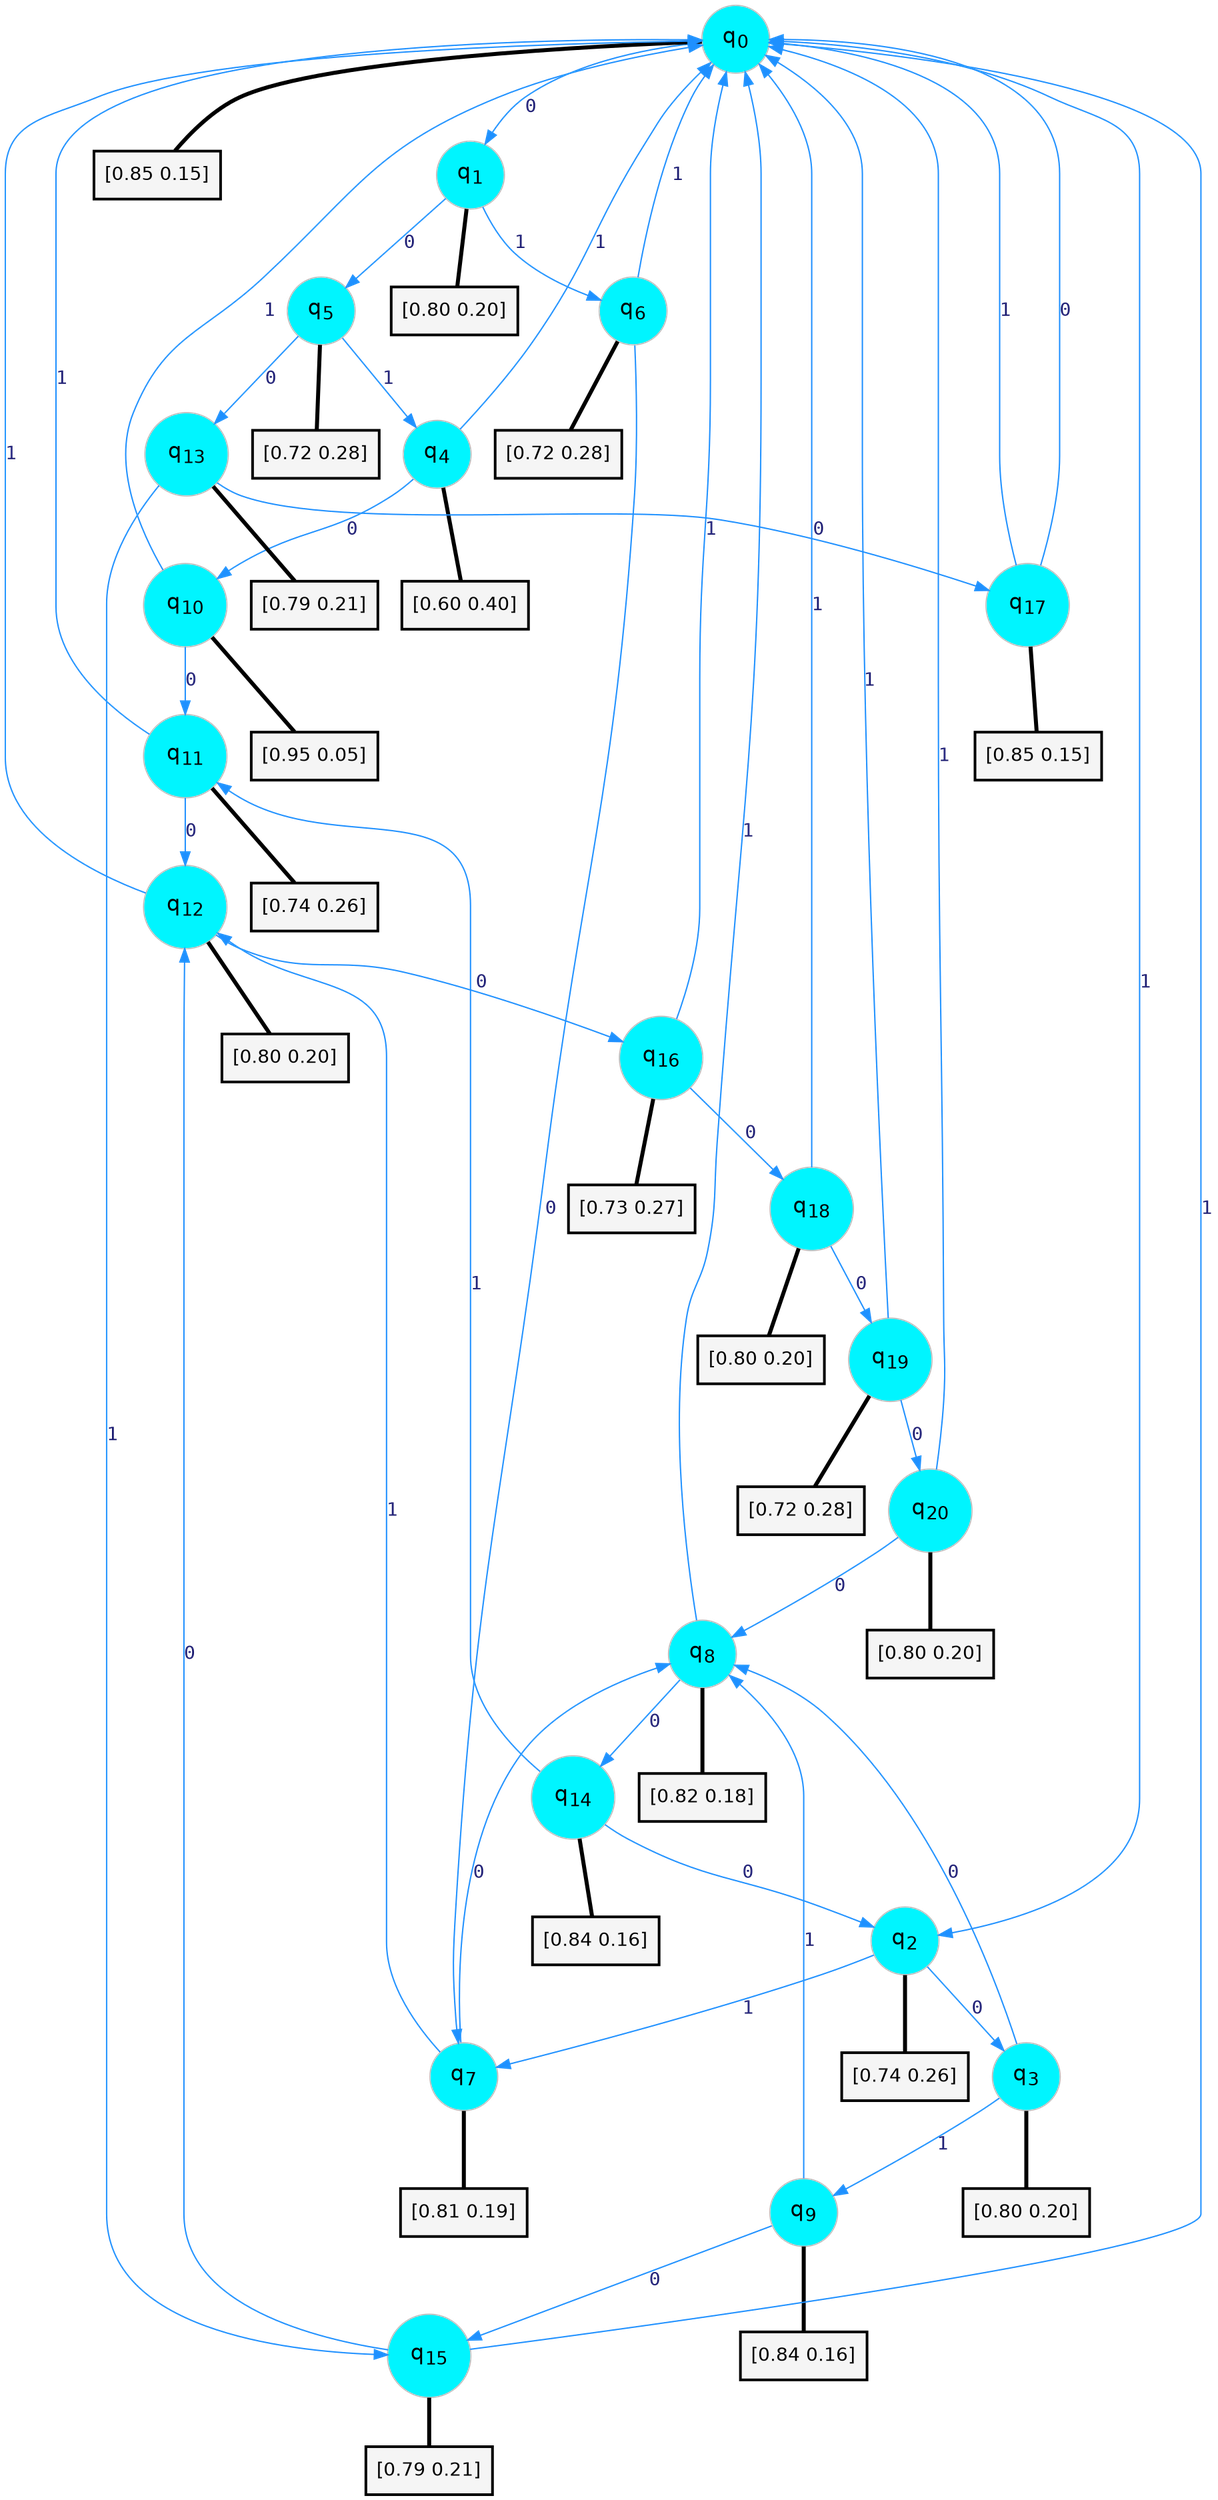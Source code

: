 digraph G {
graph [
bgcolor=transparent, dpi=300, rankdir=TD, size="40,25"];
node [
color=gray, fillcolor=turquoise1, fontcolor=black, fontname=Helvetica, fontsize=16, fontweight=bold, shape=circle, style=filled];
edge [
arrowsize=1, color=dodgerblue1, fontcolor=midnightblue, fontname=courier, fontweight=bold, penwidth=1, style=solid, weight=20];
0[label=<q<SUB>0</SUB>>];
1[label=<q<SUB>1</SUB>>];
2[label=<q<SUB>2</SUB>>];
3[label=<q<SUB>3</SUB>>];
4[label=<q<SUB>4</SUB>>];
5[label=<q<SUB>5</SUB>>];
6[label=<q<SUB>6</SUB>>];
7[label=<q<SUB>7</SUB>>];
8[label=<q<SUB>8</SUB>>];
9[label=<q<SUB>9</SUB>>];
10[label=<q<SUB>10</SUB>>];
11[label=<q<SUB>11</SUB>>];
12[label=<q<SUB>12</SUB>>];
13[label=<q<SUB>13</SUB>>];
14[label=<q<SUB>14</SUB>>];
15[label=<q<SUB>15</SUB>>];
16[label=<q<SUB>16</SUB>>];
17[label=<q<SUB>17</SUB>>];
18[label=<q<SUB>18</SUB>>];
19[label=<q<SUB>19</SUB>>];
20[label=<q<SUB>20</SUB>>];
21[label="[0.85 0.15]", shape=box,fontcolor=black, fontname=Helvetica, fontsize=14, penwidth=2, fillcolor=whitesmoke,color=black];
22[label="[0.80 0.20]", shape=box,fontcolor=black, fontname=Helvetica, fontsize=14, penwidth=2, fillcolor=whitesmoke,color=black];
23[label="[0.74 0.26]", shape=box,fontcolor=black, fontname=Helvetica, fontsize=14, penwidth=2, fillcolor=whitesmoke,color=black];
24[label="[0.80 0.20]", shape=box,fontcolor=black, fontname=Helvetica, fontsize=14, penwidth=2, fillcolor=whitesmoke,color=black];
25[label="[0.60 0.40]", shape=box,fontcolor=black, fontname=Helvetica, fontsize=14, penwidth=2, fillcolor=whitesmoke,color=black];
26[label="[0.72 0.28]", shape=box,fontcolor=black, fontname=Helvetica, fontsize=14, penwidth=2, fillcolor=whitesmoke,color=black];
27[label="[0.72 0.28]", shape=box,fontcolor=black, fontname=Helvetica, fontsize=14, penwidth=2, fillcolor=whitesmoke,color=black];
28[label="[0.81 0.19]", shape=box,fontcolor=black, fontname=Helvetica, fontsize=14, penwidth=2, fillcolor=whitesmoke,color=black];
29[label="[0.82 0.18]", shape=box,fontcolor=black, fontname=Helvetica, fontsize=14, penwidth=2, fillcolor=whitesmoke,color=black];
30[label="[0.84 0.16]", shape=box,fontcolor=black, fontname=Helvetica, fontsize=14, penwidth=2, fillcolor=whitesmoke,color=black];
31[label="[0.95 0.05]", shape=box,fontcolor=black, fontname=Helvetica, fontsize=14, penwidth=2, fillcolor=whitesmoke,color=black];
32[label="[0.74 0.26]", shape=box,fontcolor=black, fontname=Helvetica, fontsize=14, penwidth=2, fillcolor=whitesmoke,color=black];
33[label="[0.80 0.20]", shape=box,fontcolor=black, fontname=Helvetica, fontsize=14, penwidth=2, fillcolor=whitesmoke,color=black];
34[label="[0.79 0.21]", shape=box,fontcolor=black, fontname=Helvetica, fontsize=14, penwidth=2, fillcolor=whitesmoke,color=black];
35[label="[0.84 0.16]", shape=box,fontcolor=black, fontname=Helvetica, fontsize=14, penwidth=2, fillcolor=whitesmoke,color=black];
36[label="[0.79 0.21]", shape=box,fontcolor=black, fontname=Helvetica, fontsize=14, penwidth=2, fillcolor=whitesmoke,color=black];
37[label="[0.73 0.27]", shape=box,fontcolor=black, fontname=Helvetica, fontsize=14, penwidth=2, fillcolor=whitesmoke,color=black];
38[label="[0.85 0.15]", shape=box,fontcolor=black, fontname=Helvetica, fontsize=14, penwidth=2, fillcolor=whitesmoke,color=black];
39[label="[0.80 0.20]", shape=box,fontcolor=black, fontname=Helvetica, fontsize=14, penwidth=2, fillcolor=whitesmoke,color=black];
40[label="[0.72 0.28]", shape=box,fontcolor=black, fontname=Helvetica, fontsize=14, penwidth=2, fillcolor=whitesmoke,color=black];
41[label="[0.80 0.20]", shape=box,fontcolor=black, fontname=Helvetica, fontsize=14, penwidth=2, fillcolor=whitesmoke,color=black];
0->1 [label=0];
0->2 [label=1];
0->21 [arrowhead=none, penwidth=3,color=black];
1->5 [label=0];
1->6 [label=1];
1->22 [arrowhead=none, penwidth=3,color=black];
2->3 [label=0];
2->7 [label=1];
2->23 [arrowhead=none, penwidth=3,color=black];
3->8 [label=0];
3->9 [label=1];
3->24 [arrowhead=none, penwidth=3,color=black];
4->10 [label=0];
4->0 [label=1];
4->25 [arrowhead=none, penwidth=3,color=black];
5->13 [label=0];
5->4 [label=1];
5->26 [arrowhead=none, penwidth=3,color=black];
6->7 [label=0];
6->0 [label=1];
6->27 [arrowhead=none, penwidth=3,color=black];
7->8 [label=0];
7->12 [label=1];
7->28 [arrowhead=none, penwidth=3,color=black];
8->14 [label=0];
8->0 [label=1];
8->29 [arrowhead=none, penwidth=3,color=black];
9->15 [label=0];
9->8 [label=1];
9->30 [arrowhead=none, penwidth=3,color=black];
10->11 [label=0];
10->0 [label=1];
10->31 [arrowhead=none, penwidth=3,color=black];
11->12 [label=0];
11->0 [label=1];
11->32 [arrowhead=none, penwidth=3,color=black];
12->16 [label=0];
12->0 [label=1];
12->33 [arrowhead=none, penwidth=3,color=black];
13->17 [label=0];
13->15 [label=1];
13->34 [arrowhead=none, penwidth=3,color=black];
14->2 [label=0];
14->11 [label=1];
14->35 [arrowhead=none, penwidth=3,color=black];
15->12 [label=0];
15->0 [label=1];
15->36 [arrowhead=none, penwidth=3,color=black];
16->18 [label=0];
16->0 [label=1];
16->37 [arrowhead=none, penwidth=3,color=black];
17->0 [label=0];
17->0 [label=1];
17->38 [arrowhead=none, penwidth=3,color=black];
18->19 [label=0];
18->0 [label=1];
18->39 [arrowhead=none, penwidth=3,color=black];
19->20 [label=0];
19->0 [label=1];
19->40 [arrowhead=none, penwidth=3,color=black];
20->8 [label=0];
20->0 [label=1];
20->41 [arrowhead=none, penwidth=3,color=black];
}
